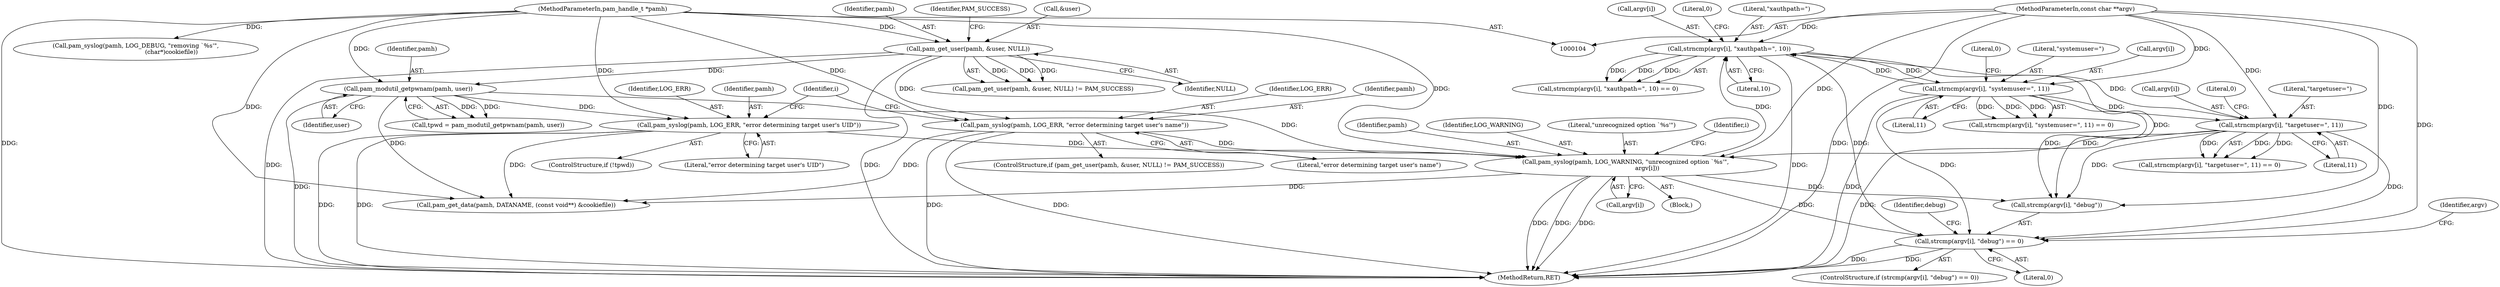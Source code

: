 digraph "1_altlinux_05dafc06cd3dfeb7c4b24942e4e1ae33ff75a123@API" {
"1000166" [label="(Call,strcmp(argv[i], \"debug\") == 0)"];
"1000180" [label="(Call,strncmp(argv[i], \"xauthpath=\", 10))"];
"1000108" [label="(MethodParameterIn,const char **argv)"];
"1000202" [label="(Call,strncmp(argv[i], \"targetuser=\", 11))"];
"1000191" [label="(Call,strncmp(argv[i], \"systemuser=\", 11))"];
"1000211" [label="(Call,pam_syslog(pamh, LOG_WARNING, \"unrecognized option `%s'\",\n                       argv[i]))"];
"1000131" [label="(Call,pam_syslog(pamh, LOG_ERR, \"error determining target user's name\"))"];
"1000125" [label="(Call,pam_get_user(pamh, &user, NULL))"];
"1000105" [label="(MethodParameterIn,pam_handle_t *pamh)"];
"1000139" [label="(Call,pam_modutil_getpwnam(pamh, user))"];
"1000145" [label="(Call,pam_syslog(pamh, LOG_ERR, \"error determining target user's UID\"))"];
"1000182" [label="(Identifier,argv)"];
"1000166" [label="(Call,strcmp(argv[i], \"debug\") == 0)"];
"1000197" [label="(Literal,0)"];
"1000139" [label="(Call,pam_modutil_getpwnam(pamh, user))"];
"1000175" [label="(Identifier,debug)"];
"1000126" [label="(Identifier,pamh)"];
"1000196" [label="(Literal,11)"];
"1000220" [label="(Call,pam_get_data(pamh, DATANAME, (const void**) &cookiefile))"];
"1000186" [label="(Literal,0)"];
"1000191" [label="(Call,strncmp(argv[i], \"systemuser=\", 11))"];
"1000212" [label="(Identifier,pamh)"];
"1000130" [label="(Identifier,PAM_SUCCESS)"];
"1000167" [label="(Call,strcmp(argv[i], \"debug\"))"];
"1000137" [label="(Call,tpwd = pam_modutil_getpwnam(pamh, user))"];
"1000215" [label="(Call,argv[i])"];
"1000180" [label="(Call,strncmp(argv[i], \"xauthpath=\", 10))"];
"1000206" [label="(Literal,\"targetuser=\")"];
"1000157" [label="(Identifier,i)"];
"1000213" [label="(Identifier,LOG_WARNING)"];
"1000141" [label="(Identifier,user)"];
"1000140" [label="(Identifier,pamh)"];
"1000165" [label="(ControlStructure,if (strcmp(argv[i], \"debug\") == 0))"];
"1000184" [label="(Literal,\"xauthpath=\")"];
"1000190" [label="(Call,strncmp(argv[i], \"systemuser=\", 11) == 0)"];
"1000142" [label="(ControlStructure,if (!tpwd))"];
"1000164" [label="(Block,)"];
"1000148" [label="(Literal,\"error determining target user's UID\")"];
"1000108" [label="(MethodParameterIn,const char **argv)"];
"1000214" [label="(Literal,\"unrecognized option `%s'\")"];
"1000203" [label="(Call,argv[i])"];
"1000147" [label="(Identifier,LOG_ERR)"];
"1000211" [label="(Call,pam_syslog(pamh, LOG_WARNING, \"unrecognized option `%s'\",\n                       argv[i]))"];
"1000124" [label="(Call,pam_get_user(pamh, &user, NULL) != PAM_SUCCESS)"];
"1000129" [label="(Identifier,NULL)"];
"1000146" [label="(Identifier,pamh)"];
"1000133" [label="(Identifier,LOG_ERR)"];
"1000240" [label="(Call,pam_syslog(pamh, LOG_DEBUG, \"removing `%s'\",\n                                      (char*)cookiefile))"];
"1000207" [label="(Literal,11)"];
"1000131" [label="(Call,pam_syslog(pamh, LOG_ERR, \"error determining target user's name\"))"];
"1000125" [label="(Call,pam_get_user(pamh, &user, NULL))"];
"1000127" [label="(Call,&user)"];
"1000163" [label="(Identifier,i)"];
"1000202" [label="(Call,strncmp(argv[i], \"targetuser=\", 11))"];
"1000269" [label="(MethodReturn,RET)"];
"1000195" [label="(Literal,\"systemuser=\")"];
"1000201" [label="(Call,strncmp(argv[i], \"targetuser=\", 11) == 0)"];
"1000179" [label="(Call,strncmp(argv[i], \"xauthpath=\", 10) == 0)"];
"1000134" [label="(Literal,\"error determining target user's name\")"];
"1000192" [label="(Call,argv[i])"];
"1000132" [label="(Identifier,pamh)"];
"1000145" [label="(Call,pam_syslog(pamh, LOG_ERR, \"error determining target user's UID\"))"];
"1000105" [label="(MethodParameterIn,pam_handle_t *pamh)"];
"1000172" [label="(Literal,0)"];
"1000185" [label="(Literal,10)"];
"1000208" [label="(Literal,0)"];
"1000123" [label="(ControlStructure,if (pam_get_user(pamh, &user, NULL) != PAM_SUCCESS))"];
"1000181" [label="(Call,argv[i])"];
"1000166" -> "1000165"  [label="AST: "];
"1000166" -> "1000172"  [label="CFG: "];
"1000167" -> "1000166"  [label="AST: "];
"1000172" -> "1000166"  [label="AST: "];
"1000175" -> "1000166"  [label="CFG: "];
"1000182" -> "1000166"  [label="CFG: "];
"1000166" -> "1000269"  [label="DDG: "];
"1000166" -> "1000269"  [label="DDG: "];
"1000180" -> "1000166"  [label="DDG: "];
"1000202" -> "1000166"  [label="DDG: "];
"1000211" -> "1000166"  [label="DDG: "];
"1000191" -> "1000166"  [label="DDG: "];
"1000108" -> "1000166"  [label="DDG: "];
"1000180" -> "1000179"  [label="AST: "];
"1000180" -> "1000185"  [label="CFG: "];
"1000181" -> "1000180"  [label="AST: "];
"1000184" -> "1000180"  [label="AST: "];
"1000185" -> "1000180"  [label="AST: "];
"1000186" -> "1000180"  [label="CFG: "];
"1000180" -> "1000269"  [label="DDG: "];
"1000180" -> "1000167"  [label="DDG: "];
"1000180" -> "1000179"  [label="DDG: "];
"1000180" -> "1000179"  [label="DDG: "];
"1000180" -> "1000179"  [label="DDG: "];
"1000108" -> "1000180"  [label="DDG: "];
"1000202" -> "1000180"  [label="DDG: "];
"1000211" -> "1000180"  [label="DDG: "];
"1000191" -> "1000180"  [label="DDG: "];
"1000180" -> "1000191"  [label="DDG: "];
"1000108" -> "1000104"  [label="AST: "];
"1000108" -> "1000269"  [label="DDG: "];
"1000108" -> "1000167"  [label="DDG: "];
"1000108" -> "1000191"  [label="DDG: "];
"1000108" -> "1000202"  [label="DDG: "];
"1000108" -> "1000211"  [label="DDG: "];
"1000202" -> "1000201"  [label="AST: "];
"1000202" -> "1000207"  [label="CFG: "];
"1000203" -> "1000202"  [label="AST: "];
"1000206" -> "1000202"  [label="AST: "];
"1000207" -> "1000202"  [label="AST: "];
"1000208" -> "1000202"  [label="CFG: "];
"1000202" -> "1000269"  [label="DDG: "];
"1000202" -> "1000167"  [label="DDG: "];
"1000202" -> "1000201"  [label="DDG: "];
"1000202" -> "1000201"  [label="DDG: "];
"1000202" -> "1000201"  [label="DDG: "];
"1000191" -> "1000202"  [label="DDG: "];
"1000202" -> "1000211"  [label="DDG: "];
"1000191" -> "1000190"  [label="AST: "];
"1000191" -> "1000196"  [label="CFG: "];
"1000192" -> "1000191"  [label="AST: "];
"1000195" -> "1000191"  [label="AST: "];
"1000196" -> "1000191"  [label="AST: "];
"1000197" -> "1000191"  [label="CFG: "];
"1000191" -> "1000269"  [label="DDG: "];
"1000191" -> "1000167"  [label="DDG: "];
"1000191" -> "1000190"  [label="DDG: "];
"1000191" -> "1000190"  [label="DDG: "];
"1000191" -> "1000190"  [label="DDG: "];
"1000211" -> "1000164"  [label="AST: "];
"1000211" -> "1000215"  [label="CFG: "];
"1000212" -> "1000211"  [label="AST: "];
"1000213" -> "1000211"  [label="AST: "];
"1000214" -> "1000211"  [label="AST: "];
"1000215" -> "1000211"  [label="AST: "];
"1000163" -> "1000211"  [label="CFG: "];
"1000211" -> "1000269"  [label="DDG: "];
"1000211" -> "1000269"  [label="DDG: "];
"1000211" -> "1000269"  [label="DDG: "];
"1000211" -> "1000167"  [label="DDG: "];
"1000131" -> "1000211"  [label="DDG: "];
"1000139" -> "1000211"  [label="DDG: "];
"1000145" -> "1000211"  [label="DDG: "];
"1000105" -> "1000211"  [label="DDG: "];
"1000211" -> "1000220"  [label="DDG: "];
"1000131" -> "1000123"  [label="AST: "];
"1000131" -> "1000134"  [label="CFG: "];
"1000132" -> "1000131"  [label="AST: "];
"1000133" -> "1000131"  [label="AST: "];
"1000134" -> "1000131"  [label="AST: "];
"1000157" -> "1000131"  [label="CFG: "];
"1000131" -> "1000269"  [label="DDG: "];
"1000131" -> "1000269"  [label="DDG: "];
"1000125" -> "1000131"  [label="DDG: "];
"1000105" -> "1000131"  [label="DDG: "];
"1000131" -> "1000220"  [label="DDG: "];
"1000125" -> "1000124"  [label="AST: "];
"1000125" -> "1000129"  [label="CFG: "];
"1000126" -> "1000125"  [label="AST: "];
"1000127" -> "1000125"  [label="AST: "];
"1000129" -> "1000125"  [label="AST: "];
"1000130" -> "1000125"  [label="CFG: "];
"1000125" -> "1000269"  [label="DDG: "];
"1000125" -> "1000269"  [label="DDG: "];
"1000125" -> "1000124"  [label="DDG: "];
"1000125" -> "1000124"  [label="DDG: "];
"1000125" -> "1000124"  [label="DDG: "];
"1000105" -> "1000125"  [label="DDG: "];
"1000125" -> "1000139"  [label="DDG: "];
"1000105" -> "1000104"  [label="AST: "];
"1000105" -> "1000269"  [label="DDG: "];
"1000105" -> "1000139"  [label="DDG: "];
"1000105" -> "1000145"  [label="DDG: "];
"1000105" -> "1000220"  [label="DDG: "];
"1000105" -> "1000240"  [label="DDG: "];
"1000139" -> "1000137"  [label="AST: "];
"1000139" -> "1000141"  [label="CFG: "];
"1000140" -> "1000139"  [label="AST: "];
"1000141" -> "1000139"  [label="AST: "];
"1000137" -> "1000139"  [label="CFG: "];
"1000139" -> "1000269"  [label="DDG: "];
"1000139" -> "1000137"  [label="DDG: "];
"1000139" -> "1000137"  [label="DDG: "];
"1000139" -> "1000145"  [label="DDG: "];
"1000139" -> "1000220"  [label="DDG: "];
"1000145" -> "1000142"  [label="AST: "];
"1000145" -> "1000148"  [label="CFG: "];
"1000146" -> "1000145"  [label="AST: "];
"1000147" -> "1000145"  [label="AST: "];
"1000148" -> "1000145"  [label="AST: "];
"1000157" -> "1000145"  [label="CFG: "];
"1000145" -> "1000269"  [label="DDG: "];
"1000145" -> "1000269"  [label="DDG: "];
"1000145" -> "1000220"  [label="DDG: "];
}
